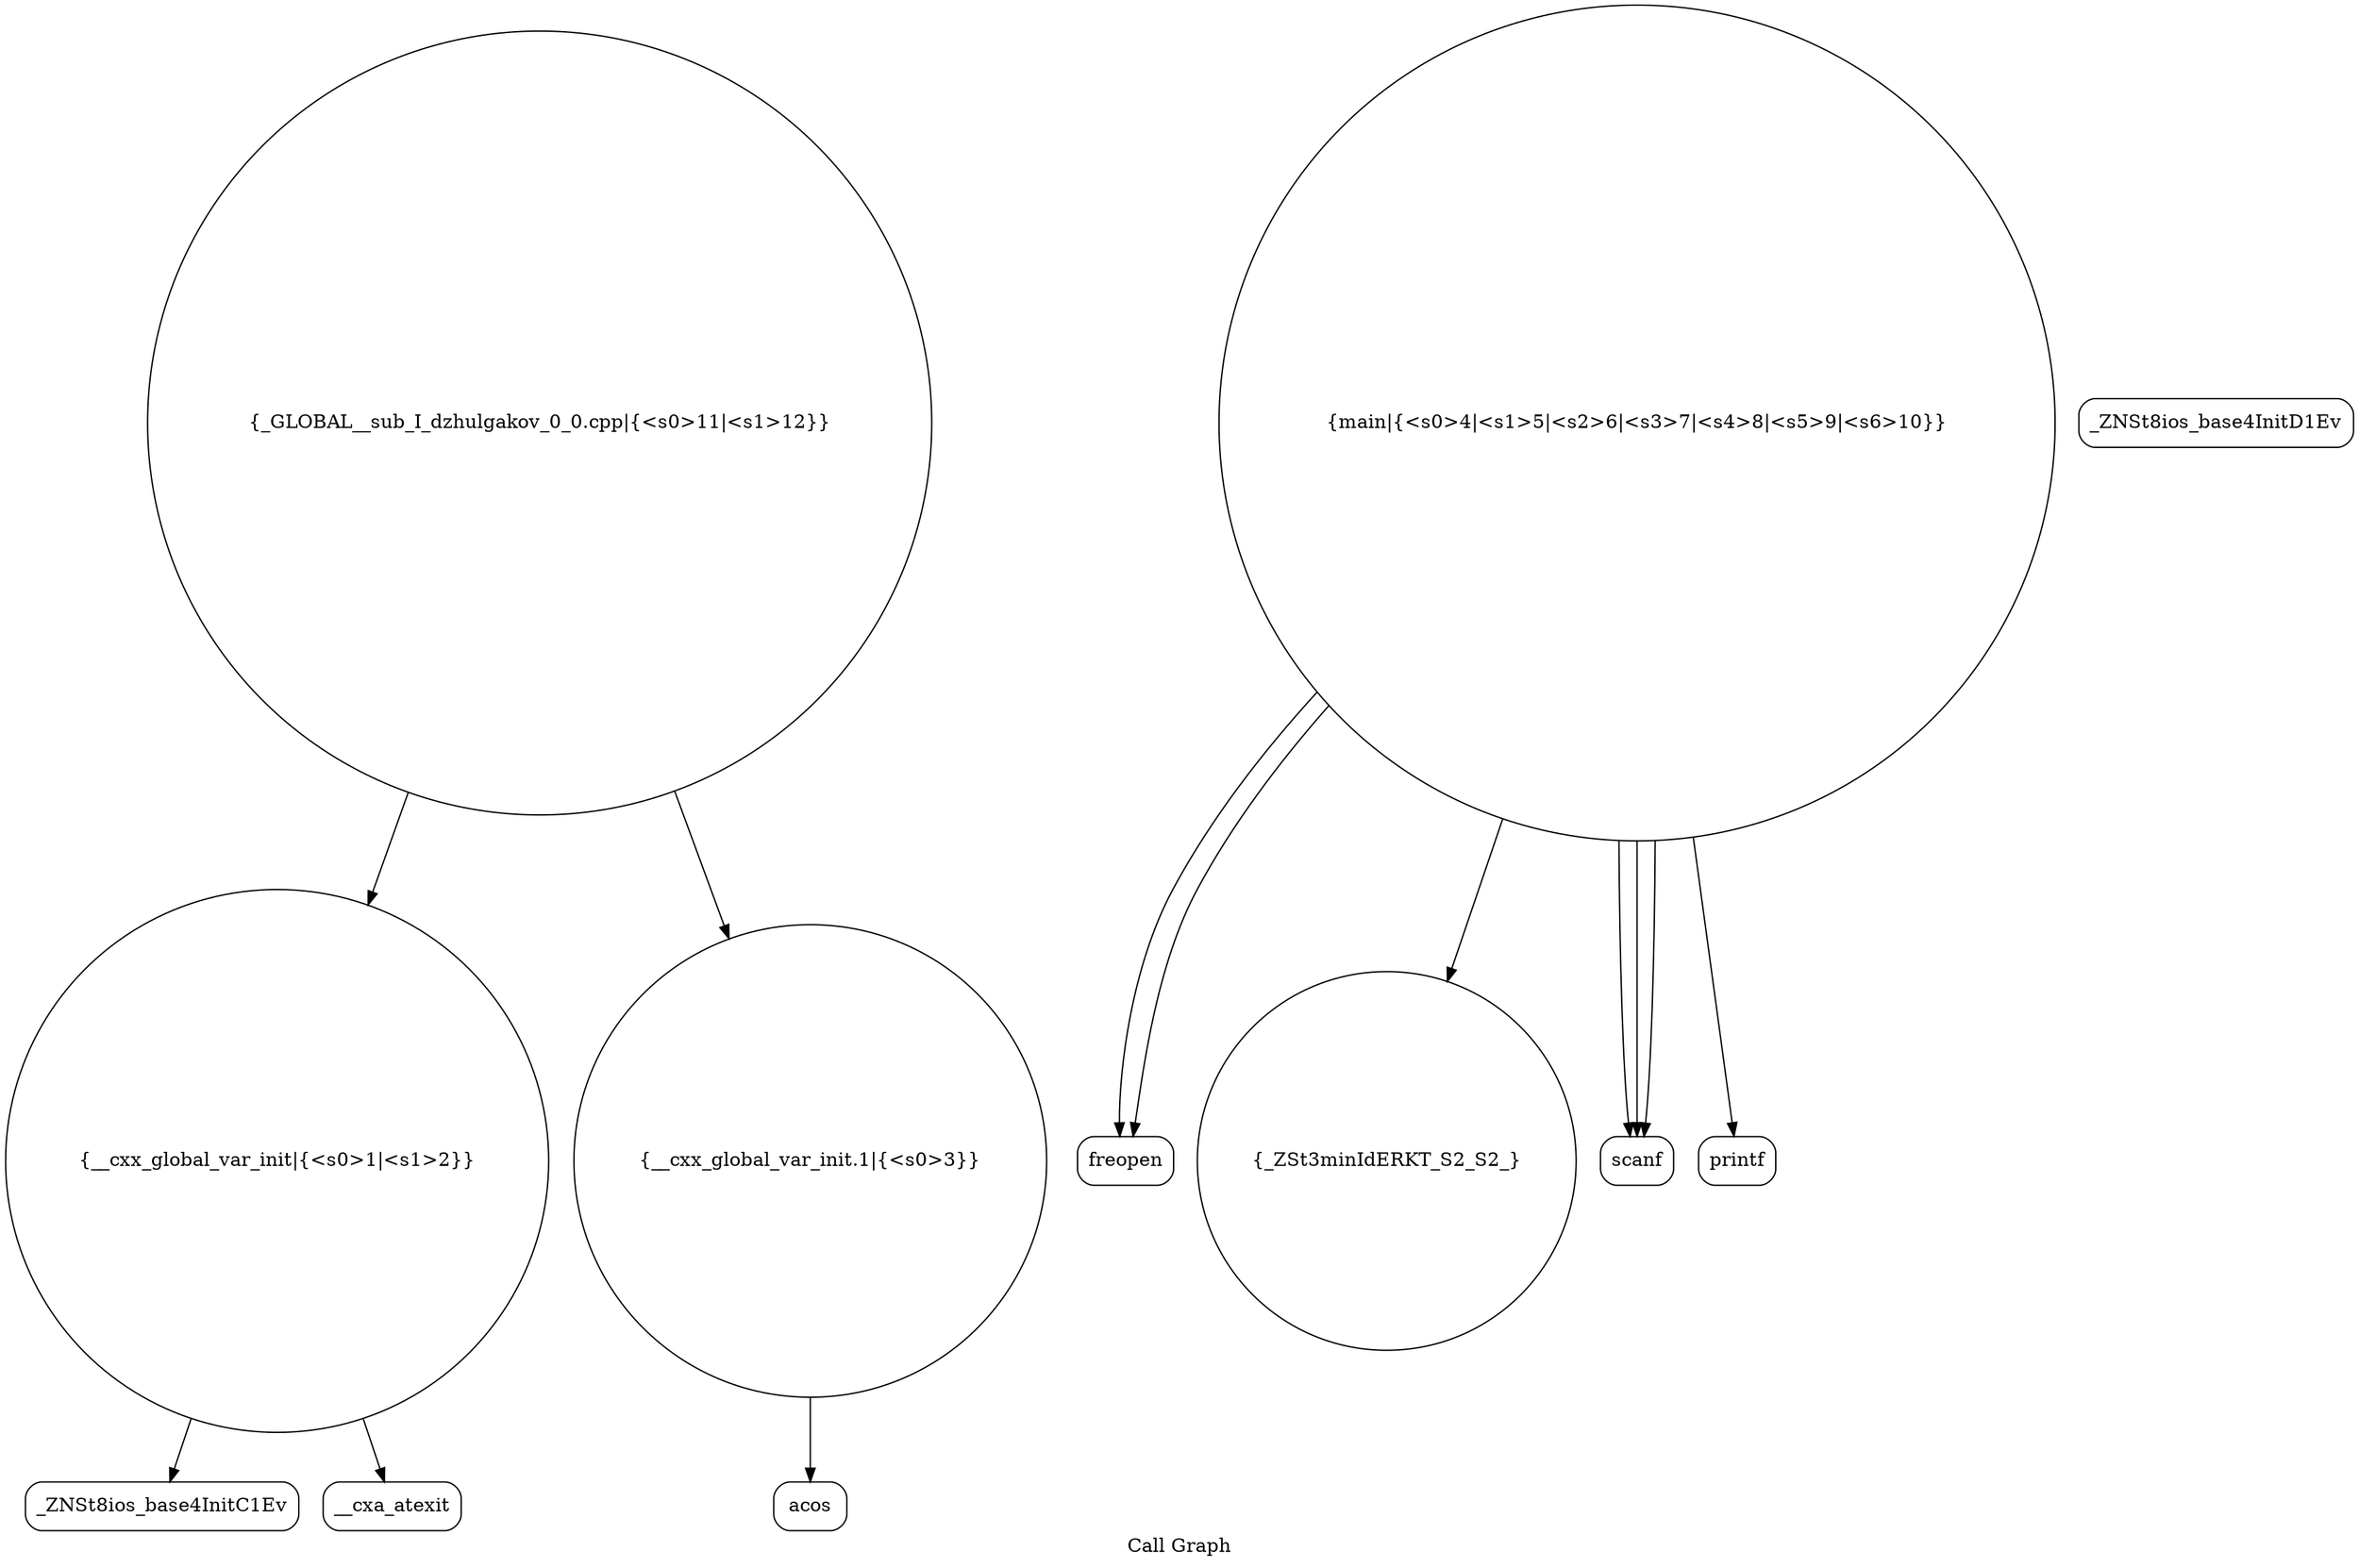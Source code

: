 digraph "Call Graph" {
	label="Call Graph";

	Node0x556b83bfb920 [shape=record,shape=circle,label="{__cxx_global_var_init|{<s0>1|<s1>2}}"];
	Node0x556b83bfb920:s0 -> Node0x556b83bfbdb0[color=black];
	Node0x556b83bfb920:s1 -> Node0x556b83bfbeb0[color=black];
	Node0x556b83bfc0b0 [shape=record,shape=Mrecord,label="{freopen}"];
	Node0x556b83bfbe30 [shape=record,shape=Mrecord,label="{_ZNSt8ios_base4InitD1Ev}"];
	Node0x556b83bfc1b0 [shape=record,shape=circle,label="{_ZSt3minIdERKT_S2_S2_}"];
	Node0x556b83bfbf30 [shape=record,shape=circle,label="{__cxx_global_var_init.1|{<s0>3}}"];
	Node0x556b83bfbf30:s0 -> Node0x556b83bfbfb0[color=black];
	Node0x556b83bfc2b0 [shape=record,shape=circle,label="{_GLOBAL__sub_I_dzhulgakov_0_0.cpp|{<s0>11|<s1>12}}"];
	Node0x556b83bfc2b0:s0 -> Node0x556b83bfb920[color=black];
	Node0x556b83bfc2b0:s1 -> Node0x556b83bfbf30[color=black];
	Node0x556b83bfc030 [shape=record,shape=circle,label="{main|{<s0>4|<s1>5|<s2>6|<s3>7|<s4>8|<s5>9|<s6>10}}"];
	Node0x556b83bfc030:s0 -> Node0x556b83bfc0b0[color=black];
	Node0x556b83bfc030:s1 -> Node0x556b83bfc0b0[color=black];
	Node0x556b83bfc030:s2 -> Node0x556b83bfc130[color=black];
	Node0x556b83bfc030:s3 -> Node0x556b83bfc130[color=black];
	Node0x556b83bfc030:s4 -> Node0x556b83bfc130[color=black];
	Node0x556b83bfc030:s5 -> Node0x556b83bfc1b0[color=black];
	Node0x556b83bfc030:s6 -> Node0x556b83bfc230[color=black];
	Node0x556b83bfbdb0 [shape=record,shape=Mrecord,label="{_ZNSt8ios_base4InitC1Ev}"];
	Node0x556b83bfc130 [shape=record,shape=Mrecord,label="{scanf}"];
	Node0x556b83bfbeb0 [shape=record,shape=Mrecord,label="{__cxa_atexit}"];
	Node0x556b83bfc230 [shape=record,shape=Mrecord,label="{printf}"];
	Node0x556b83bfbfb0 [shape=record,shape=Mrecord,label="{acos}"];
}
